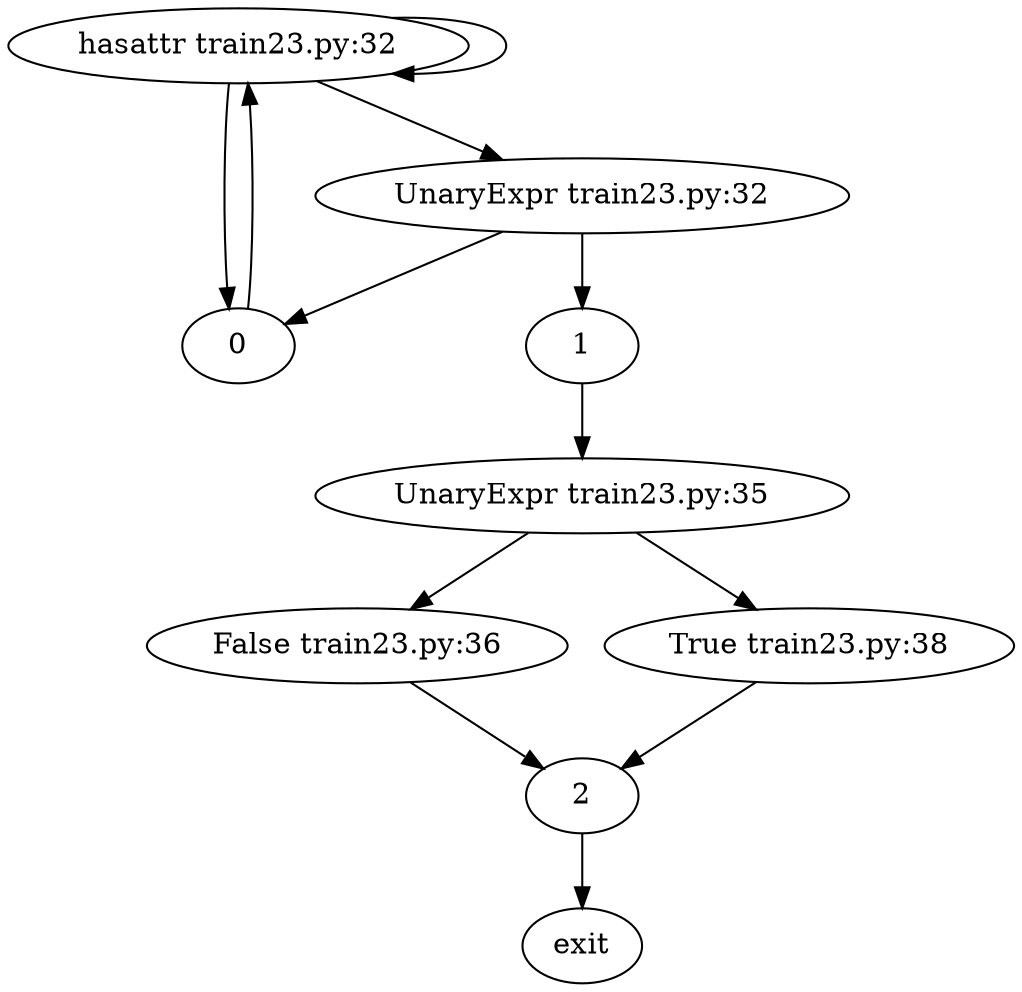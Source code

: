 strict digraph {"hasattr train23.py:32" -> "UnaryExpr train23.py:32"
-> "0"
"hasattr train23.py:32" -> "hasattr train23.py:32"
-> "0"
->
"hasattr train23.py:32" -> "UnaryExpr train23.py:32"
-> "1"
"hasattr train23.py:32" -> "UnaryExpr train23.py:32"
-> "1"
->
"UnaryExpr train23.py:35" -> "False train23.py:36"
-> "2"
"UnaryExpr train23.py:35" -> "True train23.py:38"
-> "2"
->
exit
}